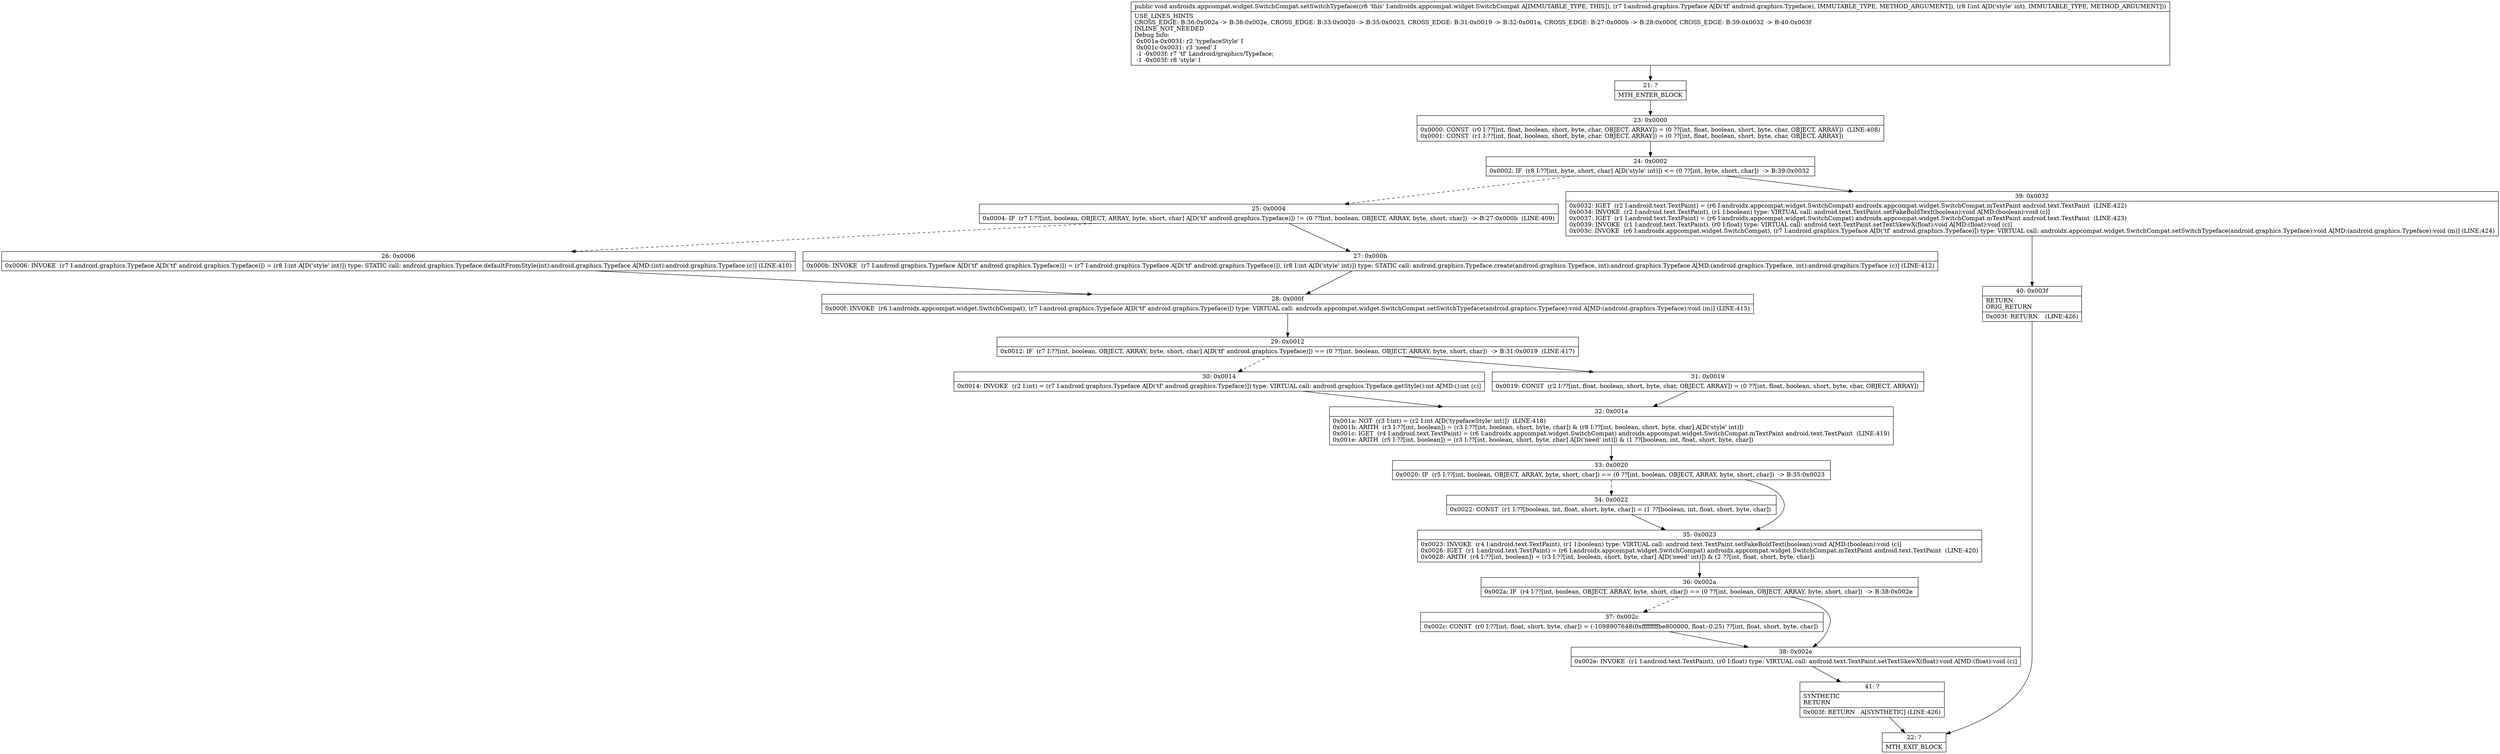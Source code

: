 digraph "CFG forandroidx.appcompat.widget.SwitchCompat.setSwitchTypeface(Landroid\/graphics\/Typeface;I)V" {
Node_21 [shape=record,label="{21\:\ ?|MTH_ENTER_BLOCK\l}"];
Node_23 [shape=record,label="{23\:\ 0x0000|0x0000: CONST  (r0 I:??[int, float, boolean, short, byte, char, OBJECT, ARRAY]) = (0 ??[int, float, boolean, short, byte, char, OBJECT, ARRAY])  (LINE:408)\l0x0001: CONST  (r1 I:??[int, float, boolean, short, byte, char, OBJECT, ARRAY]) = (0 ??[int, float, boolean, short, byte, char, OBJECT, ARRAY]) \l}"];
Node_24 [shape=record,label="{24\:\ 0x0002|0x0002: IF  (r8 I:??[int, byte, short, char] A[D('style' int)]) \<= (0 ??[int, byte, short, char])  \-\> B:39:0x0032 \l}"];
Node_25 [shape=record,label="{25\:\ 0x0004|0x0004: IF  (r7 I:??[int, boolean, OBJECT, ARRAY, byte, short, char] A[D('tf' android.graphics.Typeface)]) != (0 ??[int, boolean, OBJECT, ARRAY, byte, short, char])  \-\> B:27:0x000b  (LINE:409)\l}"];
Node_26 [shape=record,label="{26\:\ 0x0006|0x0006: INVOKE  (r7 I:android.graphics.Typeface A[D('tf' android.graphics.Typeface)]) = (r8 I:int A[D('style' int)]) type: STATIC call: android.graphics.Typeface.defaultFromStyle(int):android.graphics.Typeface A[MD:(int):android.graphics.Typeface (c)] (LINE:410)\l}"];
Node_28 [shape=record,label="{28\:\ 0x000f|0x000f: INVOKE  (r6 I:androidx.appcompat.widget.SwitchCompat), (r7 I:android.graphics.Typeface A[D('tf' android.graphics.Typeface)]) type: VIRTUAL call: androidx.appcompat.widget.SwitchCompat.setSwitchTypeface(android.graphics.Typeface):void A[MD:(android.graphics.Typeface):void (m)] (LINE:415)\l}"];
Node_29 [shape=record,label="{29\:\ 0x0012|0x0012: IF  (r7 I:??[int, boolean, OBJECT, ARRAY, byte, short, char] A[D('tf' android.graphics.Typeface)]) == (0 ??[int, boolean, OBJECT, ARRAY, byte, short, char])  \-\> B:31:0x0019  (LINE:417)\l}"];
Node_30 [shape=record,label="{30\:\ 0x0014|0x0014: INVOKE  (r2 I:int) = (r7 I:android.graphics.Typeface A[D('tf' android.graphics.Typeface)]) type: VIRTUAL call: android.graphics.Typeface.getStyle():int A[MD:():int (c)]\l}"];
Node_32 [shape=record,label="{32\:\ 0x001a|0x001a: NOT  (r3 I:int) = (r2 I:int A[D('typefaceStyle' int)])  (LINE:418)\l0x001b: ARITH  (r3 I:??[int, boolean]) = (r3 I:??[int, boolean, short, byte, char]) & (r8 I:??[int, boolean, short, byte, char] A[D('style' int)]) \l0x001c: IGET  (r4 I:android.text.TextPaint) = (r6 I:androidx.appcompat.widget.SwitchCompat) androidx.appcompat.widget.SwitchCompat.mTextPaint android.text.TextPaint  (LINE:419)\l0x001e: ARITH  (r5 I:??[int, boolean]) = (r3 I:??[int, boolean, short, byte, char] A[D('need' int)]) & (1 ??[boolean, int, float, short, byte, char]) \l}"];
Node_33 [shape=record,label="{33\:\ 0x0020|0x0020: IF  (r5 I:??[int, boolean, OBJECT, ARRAY, byte, short, char]) == (0 ??[int, boolean, OBJECT, ARRAY, byte, short, char])  \-\> B:35:0x0023 \l}"];
Node_34 [shape=record,label="{34\:\ 0x0022|0x0022: CONST  (r1 I:??[boolean, int, float, short, byte, char]) = (1 ??[boolean, int, float, short, byte, char]) \l}"];
Node_35 [shape=record,label="{35\:\ 0x0023|0x0023: INVOKE  (r4 I:android.text.TextPaint), (r1 I:boolean) type: VIRTUAL call: android.text.TextPaint.setFakeBoldText(boolean):void A[MD:(boolean):void (c)]\l0x0026: IGET  (r1 I:android.text.TextPaint) = (r6 I:androidx.appcompat.widget.SwitchCompat) androidx.appcompat.widget.SwitchCompat.mTextPaint android.text.TextPaint  (LINE:420)\l0x0028: ARITH  (r4 I:??[int, boolean]) = (r3 I:??[int, boolean, short, byte, char] A[D('need' int)]) & (2 ??[int, float, short, byte, char]) \l}"];
Node_36 [shape=record,label="{36\:\ 0x002a|0x002a: IF  (r4 I:??[int, boolean, OBJECT, ARRAY, byte, short, char]) == (0 ??[int, boolean, OBJECT, ARRAY, byte, short, char])  \-\> B:38:0x002e \l}"];
Node_37 [shape=record,label="{37\:\ 0x002c|0x002c: CONST  (r0 I:??[int, float, short, byte, char]) = (\-1098907648(0xffffffffbe800000, float:\-0.25) ??[int, float, short, byte, char]) \l}"];
Node_38 [shape=record,label="{38\:\ 0x002e|0x002e: INVOKE  (r1 I:android.text.TextPaint), (r0 I:float) type: VIRTUAL call: android.text.TextPaint.setTextSkewX(float):void A[MD:(float):void (c)]\l}"];
Node_41 [shape=record,label="{41\:\ ?|SYNTHETIC\lRETURN\l|0x003f: RETURN   A[SYNTHETIC] (LINE:426)\l}"];
Node_22 [shape=record,label="{22\:\ ?|MTH_EXIT_BLOCK\l}"];
Node_31 [shape=record,label="{31\:\ 0x0019|0x0019: CONST  (r2 I:??[int, float, boolean, short, byte, char, OBJECT, ARRAY]) = (0 ??[int, float, boolean, short, byte, char, OBJECT, ARRAY]) \l}"];
Node_27 [shape=record,label="{27\:\ 0x000b|0x000b: INVOKE  (r7 I:android.graphics.Typeface A[D('tf' android.graphics.Typeface)]) = (r7 I:android.graphics.Typeface A[D('tf' android.graphics.Typeface)]), (r8 I:int A[D('style' int)]) type: STATIC call: android.graphics.Typeface.create(android.graphics.Typeface, int):android.graphics.Typeface A[MD:(android.graphics.Typeface, int):android.graphics.Typeface (c)] (LINE:412)\l}"];
Node_39 [shape=record,label="{39\:\ 0x0032|0x0032: IGET  (r2 I:android.text.TextPaint) = (r6 I:androidx.appcompat.widget.SwitchCompat) androidx.appcompat.widget.SwitchCompat.mTextPaint android.text.TextPaint  (LINE:422)\l0x0034: INVOKE  (r2 I:android.text.TextPaint), (r1 I:boolean) type: VIRTUAL call: android.text.TextPaint.setFakeBoldText(boolean):void A[MD:(boolean):void (c)]\l0x0037: IGET  (r1 I:android.text.TextPaint) = (r6 I:androidx.appcompat.widget.SwitchCompat) androidx.appcompat.widget.SwitchCompat.mTextPaint android.text.TextPaint  (LINE:423)\l0x0039: INVOKE  (r1 I:android.text.TextPaint), (r0 I:float) type: VIRTUAL call: android.text.TextPaint.setTextSkewX(float):void A[MD:(float):void (c)]\l0x003c: INVOKE  (r6 I:androidx.appcompat.widget.SwitchCompat), (r7 I:android.graphics.Typeface A[D('tf' android.graphics.Typeface)]) type: VIRTUAL call: androidx.appcompat.widget.SwitchCompat.setSwitchTypeface(android.graphics.Typeface):void A[MD:(android.graphics.Typeface):void (m)] (LINE:424)\l}"];
Node_40 [shape=record,label="{40\:\ 0x003f|RETURN\lORIG_RETURN\l|0x003f: RETURN    (LINE:426)\l}"];
MethodNode[shape=record,label="{public void androidx.appcompat.widget.SwitchCompat.setSwitchTypeface((r6 'this' I:androidx.appcompat.widget.SwitchCompat A[IMMUTABLE_TYPE, THIS]), (r7 I:android.graphics.Typeface A[D('tf' android.graphics.Typeface), IMMUTABLE_TYPE, METHOD_ARGUMENT]), (r8 I:int A[D('style' int), IMMUTABLE_TYPE, METHOD_ARGUMENT]))  | USE_LINES_HINTS\lCROSS_EDGE: B:36:0x002a \-\> B:38:0x002e, CROSS_EDGE: B:33:0x0020 \-\> B:35:0x0023, CROSS_EDGE: B:31:0x0019 \-\> B:32:0x001a, CROSS_EDGE: B:27:0x000b \-\> B:28:0x000f, CROSS_EDGE: B:39:0x0032 \-\> B:40:0x003f\lINLINE_NOT_NEEDED\lDebug Info:\l  0x001a\-0x0031: r2 'typefaceStyle' I\l  0x001c\-0x0031: r3 'need' I\l  \-1 \-0x003f: r7 'tf' Landroid\/graphics\/Typeface;\l  \-1 \-0x003f: r8 'style' I\l}"];
MethodNode -> Node_21;Node_21 -> Node_23;
Node_23 -> Node_24;
Node_24 -> Node_25[style=dashed];
Node_24 -> Node_39;
Node_25 -> Node_26[style=dashed];
Node_25 -> Node_27;
Node_26 -> Node_28;
Node_28 -> Node_29;
Node_29 -> Node_30[style=dashed];
Node_29 -> Node_31;
Node_30 -> Node_32;
Node_32 -> Node_33;
Node_33 -> Node_34[style=dashed];
Node_33 -> Node_35;
Node_34 -> Node_35;
Node_35 -> Node_36;
Node_36 -> Node_37[style=dashed];
Node_36 -> Node_38;
Node_37 -> Node_38;
Node_38 -> Node_41;
Node_41 -> Node_22;
Node_31 -> Node_32;
Node_27 -> Node_28;
Node_39 -> Node_40;
Node_40 -> Node_22;
}

